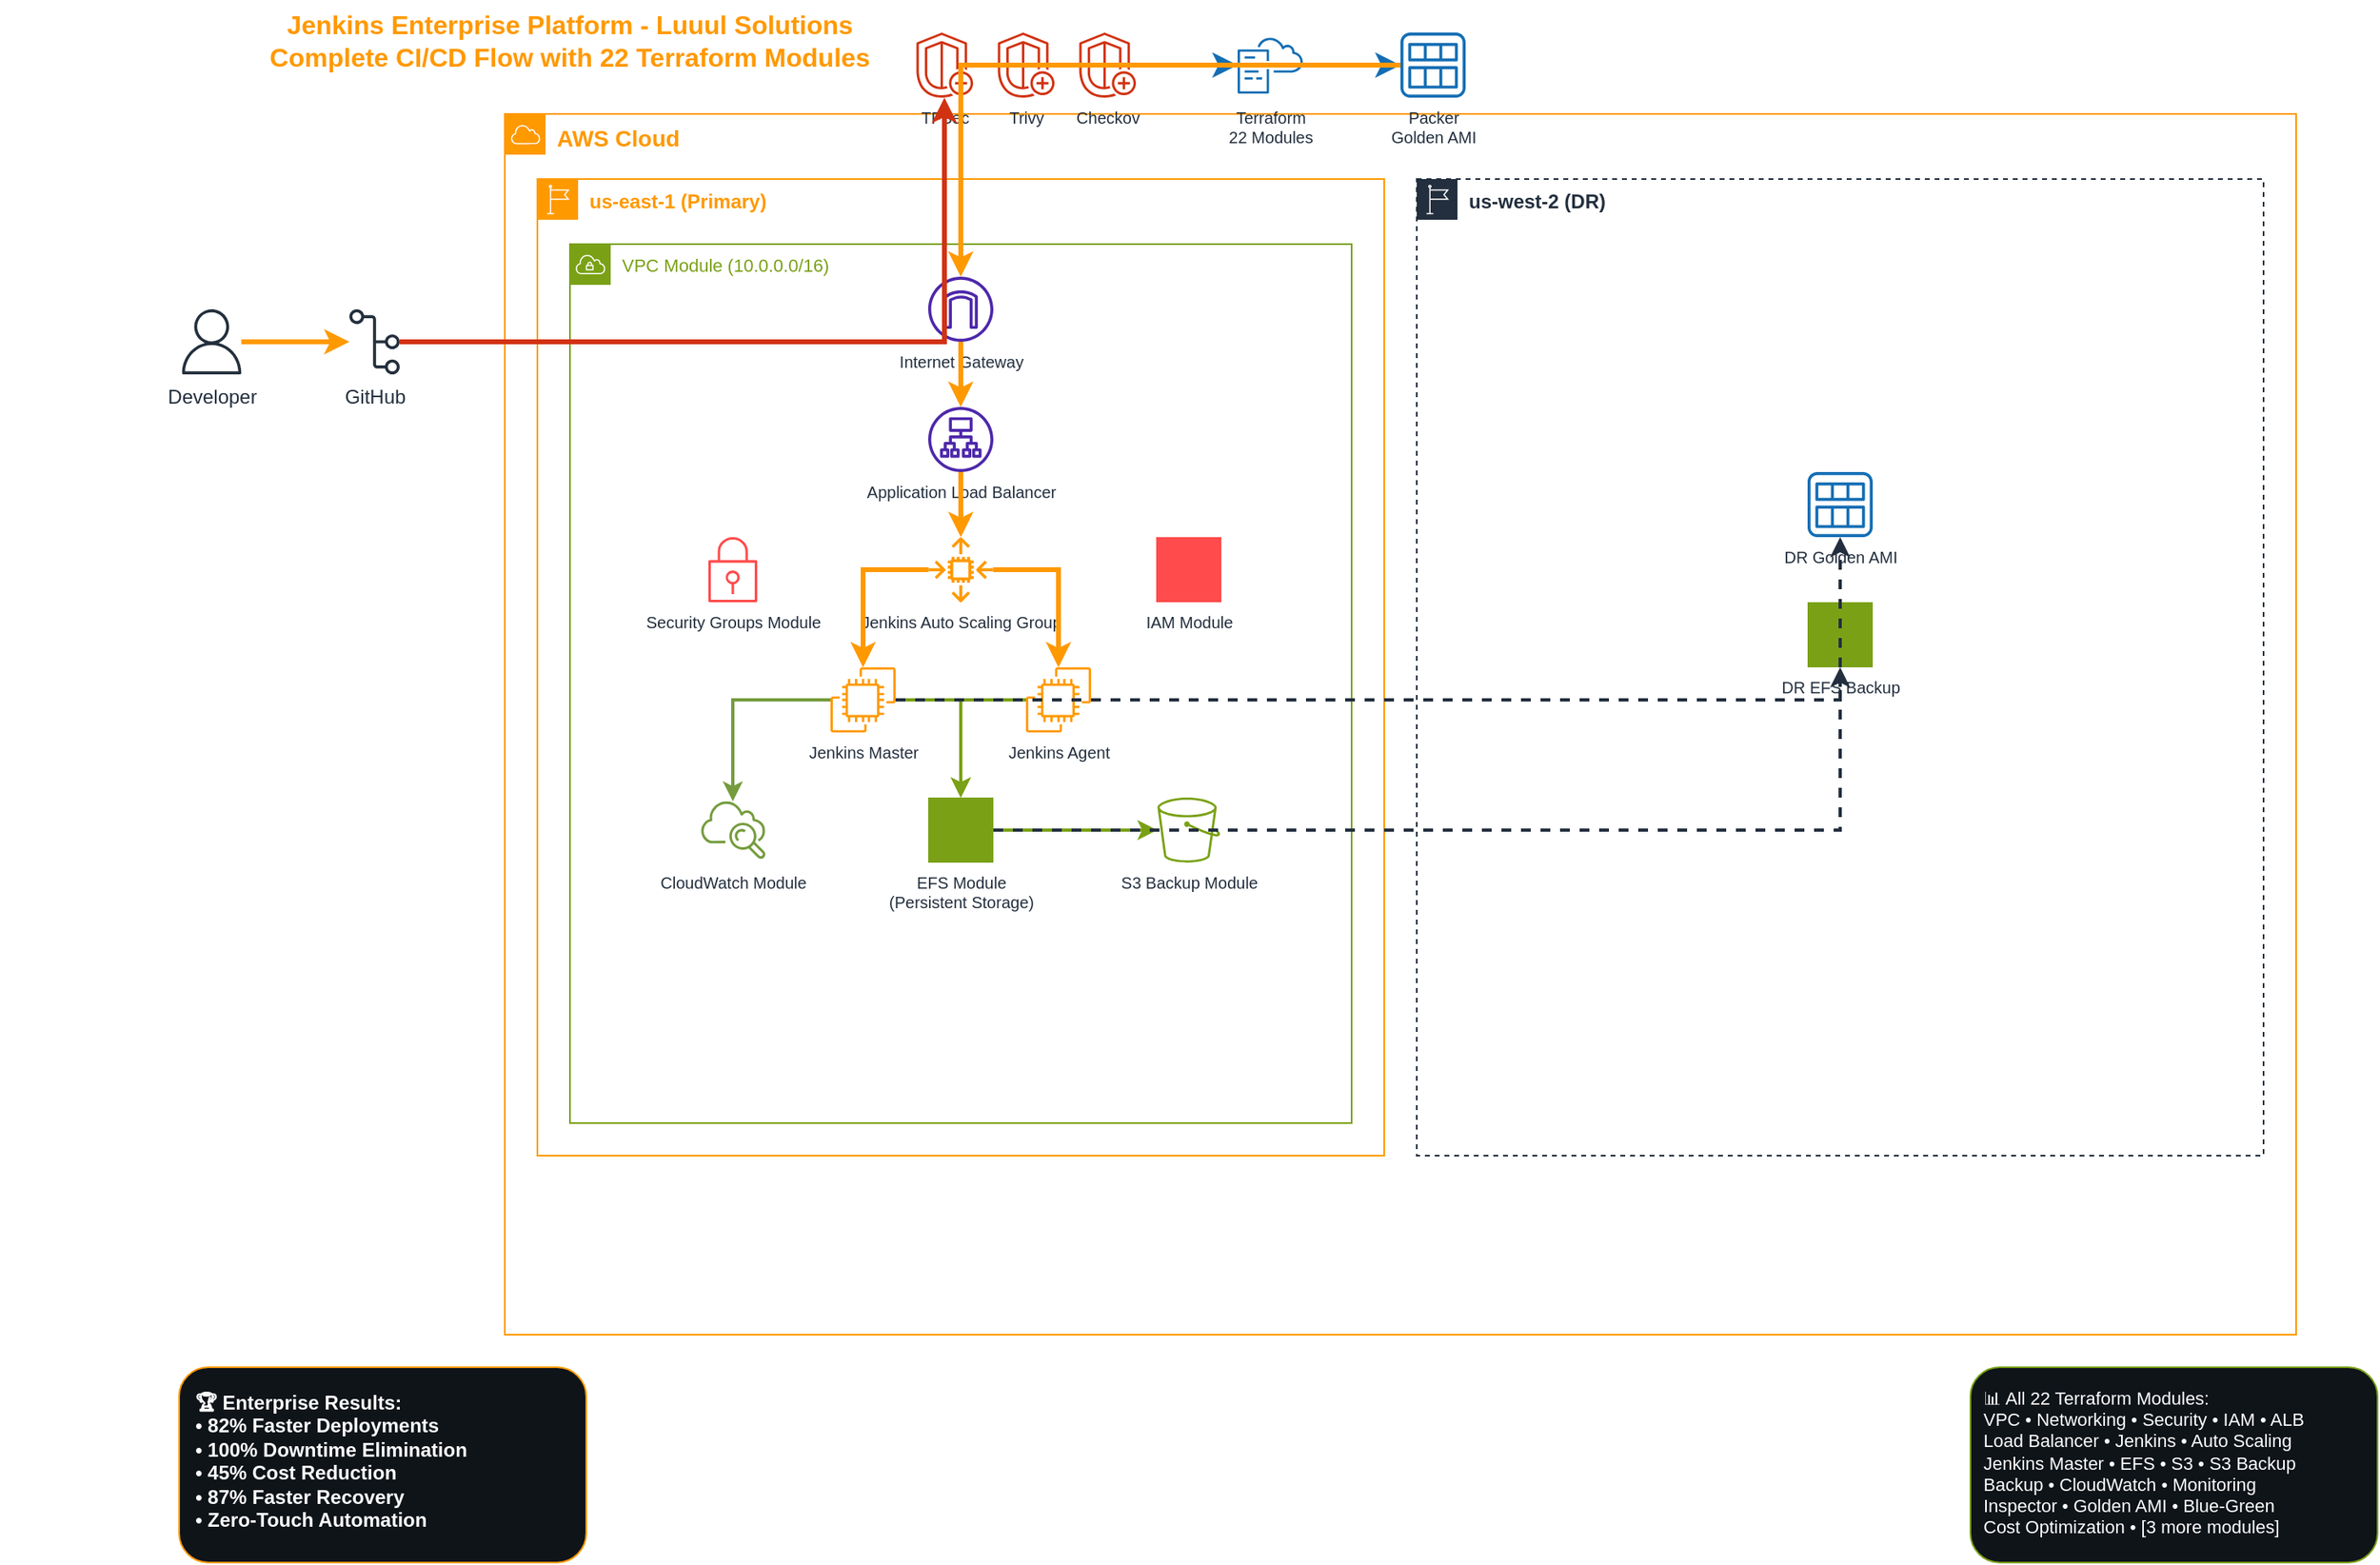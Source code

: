 <mxfile version="28.2.7">
  <diagram name="Jenkins Enterprise Flow" id="jenkins-enterprise-flow">
    <mxGraphModel dx="2346" dy="566" grid="1" gridSize="10" guides="1" tooltips="1" connect="1" arrows="1" fold="1" page="1" pageScale="1" pageWidth="1400" pageHeight="900" math="0" shadow="0">
      <root>
        <mxCell id="0" />
        <mxCell id="1" parent="0" />
        <mxCell id="title" value="Jenkins Enterprise Platform - Luuul Solutions&#xa;Complete CI/CD Flow with 22 Terraform Modules" style="text;html=1;strokeColor=none;fillColor=none;align=center;verticalAlign=middle;whiteSpace=wrap;rounded=0;fontSize=16;fontStyle=1;fontColor=#FF9900;" parent="1" vertex="1">
          <mxGeometry x="-60" y="10" width="700" height="50" as="geometry" />
        </mxCell>
        <mxCell id="developer" value="Developer" style="sketch=0;outlineConnect=0;fontColor=#232F3E;gradientColor=none;fillColor=#232F3D;strokeColor=none;dashed=0;verticalLabelPosition=bottom;verticalAlign=top;align=center;html=1;fontSize=12;fontStyle=0;aspect=fixed;pointerEvents=1;shape=mxgraph.aws4.user;" parent="1" vertex="1">
          <mxGeometry x="50" y="200" width="40" height="40" as="geometry" />
        </mxCell>
        <mxCell id="github" value="GitHub" style="sketch=0;outlineConnect=0;fontColor=#232F3E;gradientColor=none;fillColor=#232F3D;strokeColor=none;dashed=0;verticalLabelPosition=bottom;verticalAlign=top;align=center;html=1;fontSize=12;fontStyle=0;aspect=fixed;pointerEvents=1;shape=mxgraph.aws4.git_repository;" parent="1" vertex="1">
          <mxGeometry x="150" y="200" width="40" height="40" as="geometry" />
        </mxCell>
        <mxCell id="aws-cloud" value="AWS Cloud" style="points=[[0,0],[0.25,0],[0.5,0],[0.75,0],[1,0],[1,0.25],[1,0.5],[1,0.75],[1,1],[0.75,1],[0.5,1],[0.25,1],[0,1],[0,0.75],[0,0.5],[0,0.25]];outlineConnect=0;gradientColor=none;html=1;whiteSpace=wrap;fontSize=14;fontStyle=1;container=1;pointerEvents=0;collapsible=0;recursiveResize=0;shape=mxgraph.aws4.group;grIcon=mxgraph.aws4.group_aws_cloud;strokeColor=#FF9900;fillColor=none;verticalAlign=top;align=left;spacingLeft=30;fontColor=#FF9900;dashed=0;" parent="1" vertex="1">
          <mxGeometry x="250" y="80" width="1100" height="750" as="geometry" />
        </mxCell>
        <mxCell id="region-east" value="us-east-1 (Primary)" style="points=[[0,0],[0.25,0],[0.5,0],[0.75,0],[1,0],[1,0.25],[1,0.5],[1,0.75],[1,1],[0.75,1],[0.5,1],[0.25,1],[0,1],[0,0.75],[0,0.5],[0,0.25]];outlineConnect=0;gradientColor=none;html=1;whiteSpace=wrap;fontSize=12;fontStyle=1;container=1;pointerEvents=0;collapsible=0;recursiveResize=0;shape=mxgraph.aws4.group;grIcon=mxgraph.aws4.group_region;strokeColor=#FF9900;fillColor=none;verticalAlign=top;align=left;spacingLeft=30;fontColor=#FF9900;dashed=0;" parent="aws-cloud" vertex="1">
          <mxGeometry x="20" y="40" width="520" height="600" as="geometry" />
        </mxCell>
        <mxCell id="vpc" value="VPC Module (10.0.0.0/16)" style="points=[[0,0],[0.25,0],[0.5,0],[0.75,0],[1,0],[1,0.25],[1,0.5],[1,0.75],[1,1],[0.75,1],[0.5,1],[0.25,1],[0,1],[0,0.75],[0,0.5],[0,0.25]];outlineConnect=0;gradientColor=none;html=1;whiteSpace=wrap;fontSize=11;fontStyle=0;container=1;pointerEvents=0;collapsible=0;recursiveResize=0;shape=mxgraph.aws4.group;grIcon=mxgraph.aws4.group_vpc;strokeColor=#7AA116;fillColor=none;verticalAlign=top;align=left;spacingLeft=30;fontColor=#7AA116;dashed=0;" parent="region-east" vertex="1">
          <mxGeometry x="20" y="40" width="480" height="540" as="geometry" />
        </mxCell>
        <mxCell id="igw" value="Internet Gateway" style="sketch=0;outlineConnect=0;fontColor=#232F3E;gradientColor=none;fillColor=#4D27AA;strokeColor=none;dashed=0;verticalLabelPosition=bottom;verticalAlign=top;align=center;html=1;fontSize=10;fontStyle=0;aspect=fixed;pointerEvents=1;shape=mxgraph.aws4.internet_gateway;" parent="vpc" vertex="1">
          <mxGeometry x="220" y="20" width="40" height="40" as="geometry" />
        </mxCell>
        <mxCell id="alb" value="Application Load Balancer" style="sketch=0;outlineConnect=0;fontColor=#232F3E;gradientColor=none;fillColor=#4D27AA;strokeColor=none;dashed=0;verticalLabelPosition=bottom;verticalAlign=top;align=center;html=1;fontSize=10;fontStyle=0;aspect=fixed;pointerEvents=1;shape=mxgraph.aws4.application_load_balancer;" parent="vpc" vertex="1">
          <mxGeometry x="220" y="100" width="40" height="40" as="geometry" />
        </mxCell>
        <mxCell id="asg" value="Jenkins Auto Scaling Group" style="sketch=0;outlineConnect=0;fontColor=#232F3E;gradientColor=none;fillColor=#FF9900;strokeColor=none;dashed=0;verticalLabelPosition=bottom;verticalAlign=top;align=center;html=1;fontSize=10;fontStyle=0;aspect=fixed;pointerEvents=1;shape=mxgraph.aws4.auto_scaling2;" parent="vpc" vertex="1">
          <mxGeometry x="220" y="180" width="40" height="40" as="geometry" />
        </mxCell>
        <mxCell id="jenkins-master" value="Jenkins Master" style="sketch=0;outlineConnect=0;fontColor=#232F3E;gradientColor=none;fillColor=#FF9900;strokeColor=none;dashed=0;verticalLabelPosition=bottom;verticalAlign=top;align=center;html=1;fontSize=10;fontStyle=0;aspect=fixed;pointerEvents=1;shape=mxgraph.aws4.ec2;" parent="vpc" vertex="1">
          <mxGeometry x="160" y="260" width="40" height="40" as="geometry" />
        </mxCell>
        <mxCell id="jenkins-agent" value="Jenkins Agent" style="sketch=0;outlineConnect=0;fontColor=#232F3E;gradientColor=none;fillColor=#FF9900;strokeColor=none;dashed=0;verticalLabelPosition=bottom;verticalAlign=top;align=center;html=1;fontSize=10;fontStyle=0;aspect=fixed;pointerEvents=1;shape=mxgraph.aws4.ec2;" parent="vpc" vertex="1">
          <mxGeometry x="280" y="260" width="40" height="40" as="geometry" />
        </mxCell>
        <mxCell id="efs" value="EFS Module&#xa;(Persistent Storage)" style="sketch=0;outlineConnect=0;fontColor=#232F3E;gradientColor=none;fillColor=#7AA116;strokeColor=none;dashed=0;verticalLabelPosition=bottom;verticalAlign=top;align=center;html=1;fontSize=10;fontStyle=0;aspect=fixed;pointerEvents=1;shape=mxgraph.aws4.efs;" parent="vpc" vertex="1">
          <mxGeometry x="220" y="340" width="40" height="40" as="geometry" />
        </mxCell>
        <mxCell id="s3-backup" value="S3 Backup Module" style="sketch=0;outlineConnect=0;fontColor=#232F3E;gradientColor=none;fillColor=#7AA116;strokeColor=none;dashed=0;verticalLabelPosition=bottom;verticalAlign=top;align=center;html=1;fontSize=10;fontStyle=0;aspect=fixed;pointerEvents=1;shape=mxgraph.aws4.s3;" parent="vpc" vertex="1">
          <mxGeometry x="360" y="340" width="40" height="40" as="geometry" />
        </mxCell>
        <mxCell id="cloudwatch" value="CloudWatch Module" style="sketch=0;outlineConnect=0;fontColor=#232F3E;gradientColor=none;fillColor=#759C3E;strokeColor=none;dashed=0;verticalLabelPosition=bottom;verticalAlign=top;align=center;html=1;fontSize=10;fontStyle=0;aspect=fixed;pointerEvents=1;shape=mxgraph.aws4.cloudwatch;" parent="vpc" vertex="1">
          <mxGeometry x="80" y="340" width="40" height="40" as="geometry" />
        </mxCell>
        <mxCell id="security-group" value="Security Groups Module" style="sketch=0;outlineConnect=0;fontColor=#232F3E;gradientColor=none;fillColor=#FF4B4B;strokeColor=none;dashed=0;verticalLabelPosition=bottom;verticalAlign=top;align=center;html=1;fontSize=10;fontStyle=0;aspect=fixed;pointerEvents=1;shape=mxgraph.aws4.security_group;" parent="vpc" vertex="1">
          <mxGeometry x="80" y="180" width="40" height="40" as="geometry" />
        </mxCell>
        <mxCell id="iam" value="IAM Module" style="sketch=0;outlineConnect=0;fontColor=#232F3E;gradientColor=none;fillColor=#FF4B4B;strokeColor=none;dashed=0;verticalLabelPosition=bottom;verticalAlign=top;align=center;html=1;fontSize=10;fontStyle=0;aspect=fixed;pointerEvents=1;shape=mxgraph.aws4.iam;" parent="vpc" vertex="1">
          <mxGeometry x="360" y="180" width="40" height="40" as="geometry" />
        </mxCell>
        <mxCell id="region-west" value="us-west-2 (DR)" style="points=[[0,0],[0.25,0],[0.5,0],[0.75,0],[1,0],[1,0.25],[1,0.5],[1,0.75],[1,1],[0.75,1],[0.5,1],[0.25,1],[0,1],[0,0.75],[0,0.5],[0,0.25]];outlineConnect=0;gradientColor=none;html=1;whiteSpace=wrap;fontSize=12;fontStyle=1;container=1;pointerEvents=0;collapsible=0;recursiveResize=0;shape=mxgraph.aws4.group;grIcon=mxgraph.aws4.group_region;strokeColor=#232F3E;fillColor=none;verticalAlign=top;align=left;spacingLeft=30;fontColor=#232F3E;dashed=1;" parent="aws-cloud" vertex="1">
          <mxGeometry x="560" y="40" width="520" height="600" as="geometry" />
        </mxCell>
        <mxCell id="dr-ami" value="DR Golden AMI" style="sketch=0;outlineConnect=0;fontColor=#232F3E;gradientColor=none;fillColor=#146EB4;strokeColor=none;dashed=0;verticalLabelPosition=bottom;verticalAlign=top;align=center;html=1;fontSize=10;fontStyle=0;aspect=fixed;pointerEvents=1;shape=mxgraph.aws4.ami;" parent="region-west" vertex="1">
          <mxGeometry x="240" y="180" width="40" height="40" as="geometry" />
        </mxCell>
        <mxCell id="dr-efs" value="DR EFS Backup" style="sketch=0;outlineConnect=0;fontColor=#232F3E;gradientColor=none;fillColor=#7AA116;strokeColor=none;dashed=0;verticalLabelPosition=bottom;verticalAlign=top;align=center;html=1;fontSize=10;fontStyle=0;aspect=fixed;pointerEvents=1;shape=mxgraph.aws4.efs;" parent="region-west" vertex="1">
          <mxGeometry x="240" y="260" width="40" height="40" as="geometry" />
        </mxCell>
        <mxCell id="terraform-external" value="Terraform&#xa;22 Modules" style="sketch=0;outlineConnect=0;fontColor=#232F3E;gradientColor=none;fillColor=#146EB4;strokeColor=none;dashed=0;verticalLabelPosition=bottom;verticalAlign=top;align=center;html=1;fontSize=10;fontStyle=0;aspect=fixed;pointerEvents=1;shape=mxgraph.aws4.cloudformation;" parent="1" vertex="1">
          <mxGeometry x="700" y="30" width="40" height="40" as="geometry" />
        </mxCell>
        <mxCell id="packer-external" value="Packer&#xa;Golden AMI" style="sketch=0;outlineConnect=0;fontColor=#232F3E;gradientColor=none;fillColor=#146EB4;strokeColor=none;dashed=0;verticalLabelPosition=bottom;verticalAlign=top;align=center;html=1;fontSize=10;fontStyle=0;aspect=fixed;pointerEvents=1;shape=mxgraph.aws4.ami;" parent="1" vertex="1">
          <mxGeometry x="800" y="30" width="40" height="40" as="geometry" />
        </mxCell>
        <mxCell id="tfsec" value="TFSec" style="sketch=0;outlineConnect=0;fontColor=#232F3E;gradientColor=none;fillColor=#D13212;strokeColor=none;dashed=0;verticalLabelPosition=bottom;verticalAlign=top;align=center;html=1;fontSize=10;fontStyle=0;aspect=fixed;pointerEvents=1;shape=mxgraph.aws4.shield;" parent="1" vertex="1">
          <mxGeometry x="500" y="30" width="40" height="40" as="geometry" />
        </mxCell>
        <mxCell id="trivy" value="Trivy" style="sketch=0;outlineConnect=0;fontColor=#232F3E;gradientColor=none;fillColor=#D13212;strokeColor=none;dashed=0;verticalLabelPosition=bottom;verticalAlign=top;align=center;html=1;fontSize=10;fontStyle=0;aspect=fixed;pointerEvents=1;shape=mxgraph.aws4.shield;" parent="1" vertex="1">
          <mxGeometry x="550" y="30" width="40" height="40" as="geometry" />
        </mxCell>
        <mxCell id="checkov" value="Checkov" style="sketch=0;outlineConnect=0;fontColor=#232F3E;gradientColor=none;fillColor=#D13212;strokeColor=none;dashed=0;verticalLabelPosition=bottom;verticalAlign=top;align=center;html=1;fontSize=10;fontStyle=0;aspect=fixed;pointerEvents=1;shape=mxgraph.aws4.shield;" parent="1" vertex="1">
          <mxGeometry x="600" y="30" width="40" height="40" as="geometry" />
        </mxCell>
        <mxCell id="flow1" style="edgeStyle=orthogonalEdgeStyle;rounded=0;orthogonalLoop=1;jettySize=auto;html=1;strokeColor=#FF9900;strokeWidth=3;endArrow=classic;endFill=1;" parent="1" source="developer" target="github" edge="1">
          <mxGeometry relative="1" as="geometry" />
        </mxCell>
        <mxCell id="flow2" style="edgeStyle=orthogonalEdgeStyle;rounded=0;orthogonalLoop=1;jettySize=auto;html=1;strokeColor=#D13212;strokeWidth=3;endArrow=classic;endFill=1;" parent="1" source="github" target="tfsec" edge="1">
          <mxGeometry relative="1" as="geometry" />
        </mxCell>
        <mxCell id="flow3" style="edgeStyle=orthogonalEdgeStyle;rounded=0;orthogonalLoop=1;jettySize=auto;html=1;strokeColor=#146EB4;strokeWidth=3;endArrow=classic;endFill=1;" parent="1" source="checkov" target="terraform-external" edge="1">
          <mxGeometry relative="1" as="geometry" />
        </mxCell>
        <mxCell id="flow4" style="edgeStyle=orthogonalEdgeStyle;rounded=0;orthogonalLoop=1;jettySize=auto;html=1;strokeColor=#146EB4;strokeWidth=3;endArrow=classic;endFill=1;" parent="1" source="terraform-external" target="packer-external" edge="1">
          <mxGeometry relative="1" as="geometry" />
        </mxCell>
        <mxCell id="flow5" style="edgeStyle=orthogonalEdgeStyle;rounded=0;orthogonalLoop=1;jettySize=auto;html=1;strokeColor=#FF9900;strokeWidth=3;endArrow=classic;endFill=1;" parent="1" source="packer-external" target="igw" edge="1">
          <mxGeometry relative="1" as="geometry" />
        </mxCell>
        <mxCell id="flow6" style="edgeStyle=orthogonalEdgeStyle;rounded=0;orthogonalLoop=1;jettySize=auto;html=1;strokeColor=#FF9900;strokeWidth=3;endArrow=classic;endFill=1;" parent="1" source="igw" target="alb" edge="1">
          <mxGeometry relative="1" as="geometry" />
        </mxCell>
        <mxCell id="flow7" style="edgeStyle=orthogonalEdgeStyle;rounded=0;orthogonalLoop=1;jettySize=auto;html=1;strokeColor=#FF9900;strokeWidth=3;endArrow=classic;endFill=1;" parent="1" source="alb" target="asg" edge="1">
          <mxGeometry relative="1" as="geometry" />
        </mxCell>
        <mxCell id="flow8" style="edgeStyle=orthogonalEdgeStyle;rounded=0;orthogonalLoop=1;jettySize=auto;html=1;strokeColor=#FF9900;strokeWidth=3;endArrow=classic;endFill=1;" parent="1" source="asg" target="jenkins-master" edge="1">
          <mxGeometry relative="1" as="geometry" />
        </mxCell>
        <mxCell id="flow9" style="edgeStyle=orthogonalEdgeStyle;rounded=0;orthogonalLoop=1;jettySize=auto;html=1;strokeColor=#FF9900;strokeWidth=3;endArrow=classic;endFill=1;" parent="1" source="asg" target="jenkins-agent" edge="1">
          <mxGeometry relative="1" as="geometry" />
        </mxCell>
        <mxCell id="flow10" style="edgeStyle=orthogonalEdgeStyle;rounded=0;orthogonalLoop=1;jettySize=auto;html=1;strokeColor=#7AA116;strokeWidth=2;endArrow=classic;endFill=1;" parent="1" source="jenkins-master" target="efs" edge="1">
          <mxGeometry relative="1" as="geometry" />
        </mxCell>
        <mxCell id="flow11" style="edgeStyle=orthogonalEdgeStyle;rounded=0;orthogonalLoop=1;jettySize=auto;html=1;strokeColor=#7AA116;strokeWidth=2;endArrow=classic;endFill=1;" parent="1" source="jenkins-agent" target="efs" edge="1">
          <mxGeometry relative="1" as="geometry" />
        </mxCell>
        <mxCell id="flow12" style="edgeStyle=orthogonalEdgeStyle;rounded=0;orthogonalLoop=1;jettySize=auto;html=1;strokeColor=#7AA116;strokeWidth=2;endArrow=classic;endFill=1;" parent="1" source="efs" target="s3-backup" edge="1">
          <mxGeometry relative="1" as="geometry" />
        </mxCell>
        <mxCell id="dr-flow1" style="edgeStyle=orthogonalEdgeStyle;rounded=0;orthogonalLoop=1;jettySize=auto;html=1;strokeColor=#232F3E;strokeWidth=2;endArrow=classic;endFill=1;dashed=1;" parent="1" source="jenkins-master" target="dr-ami" edge="1">
          <mxGeometry relative="1" as="geometry" />
        </mxCell>
        <mxCell id="dr-flow2" style="edgeStyle=orthogonalEdgeStyle;rounded=0;orthogonalLoop=1;jettySize=auto;html=1;strokeColor=#232F3E;strokeWidth=2;endArrow=classic;endFill=1;dashed=1;" parent="1" source="efs" target="dr-efs" edge="1">
          <mxGeometry relative="1" as="geometry" />
        </mxCell>
        <mxCell id="monitor-flow" style="edgeStyle=orthogonalEdgeStyle;rounded=0;orthogonalLoop=1;jettySize=auto;html=1;strokeColor=#759C3E;strokeWidth=2;endArrow=classic;endFill=1;" parent="1" source="jenkins-master" target="cloudwatch" edge="1">
          <mxGeometry relative="1" as="geometry" />
        </mxCell>
        <mxCell id="metrics" value="🏆 Enterprise Results:&#xa;• 82% Faster Deployments&#xa;• 100% Downtime Elimination&#xa;• 45% Cost Reduction&#xa;• 87% Faster Recovery&#xa;• Zero-Touch Automation" style="text;html=1;strokeColor=#FF9900;fillColor=#0F1419;align=left;verticalAlign=top;whiteSpace=wrap;rounded=1;fontSize=12;fontColor=#FFFFFF;spacing=10;fontStyle=1;" parent="1" vertex="1">
          <mxGeometry x="50" y="850" width="250" height="120" as="geometry" />
        </mxCell>
        <mxCell id="module-count" value="📊 All 22 Terraform Modules:&#xa;VPC • Networking • Security • IAM • ALB&#xa;Load Balancer • Jenkins • Auto Scaling&#xa;Jenkins Master • EFS • S3 • S3 Backup&#xa;Backup • CloudWatch • Monitoring&#xa;Inspector • Golden AMI • Blue-Green&#xa;Cost Optimization • [3 more modules]" style="text;html=1;strokeColor=#7AA116;fillColor=#0F1419;align=left;verticalAlign=top;whiteSpace=wrap;rounded=1;fontSize=11;fontColor=#FFFFFF;spacing=8;" parent="1" vertex="1">
          <mxGeometry x="1150" y="850" width="250" height="120" as="geometry" />
        </mxCell>
      </root>
    </mxGraphModel>
  </diagram>
</mxfile>
